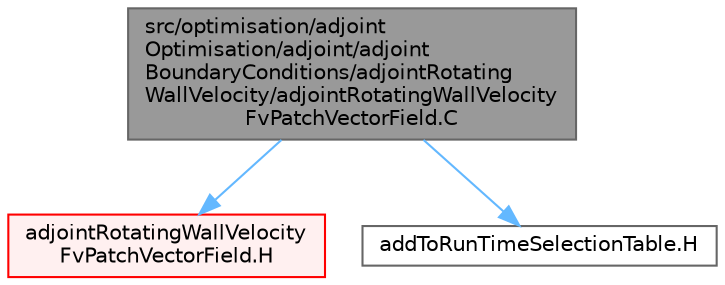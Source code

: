 digraph "src/optimisation/adjointOptimisation/adjoint/adjointBoundaryConditions/adjointRotatingWallVelocity/adjointRotatingWallVelocityFvPatchVectorField.C"
{
 // LATEX_PDF_SIZE
  bgcolor="transparent";
  edge [fontname=Helvetica,fontsize=10,labelfontname=Helvetica,labelfontsize=10];
  node [fontname=Helvetica,fontsize=10,shape=box,height=0.2,width=0.4];
  Node1 [id="Node000001",label="src/optimisation/adjoint\lOptimisation/adjoint/adjoint\lBoundaryConditions/adjointRotating\lWallVelocity/adjointRotatingWallVelocity\lFvPatchVectorField.C",height=0.2,width=0.4,color="gray40", fillcolor="grey60", style="filled", fontcolor="black",tooltip=" "];
  Node1 -> Node2 [id="edge1_Node000001_Node000002",color="steelblue1",style="solid",tooltip=" "];
  Node2 [id="Node000002",label="adjointRotatingWallVelocity\lFvPatchVectorField.H",height=0.2,width=0.4,color="red", fillcolor="#FFF0F0", style="filled",URL="$adjointRotatingWallVelocityFvPatchVectorField_8H.html",tooltip=" "];
  Node1 -> Node507 [id="edge2_Node000001_Node000507",color="steelblue1",style="solid",tooltip=" "];
  Node507 [id="Node000507",label="addToRunTimeSelectionTable.H",height=0.2,width=0.4,color="grey40", fillcolor="white", style="filled",URL="$addToRunTimeSelectionTable_8H.html",tooltip="Macros for easy insertion into run-time selection tables."];
}
